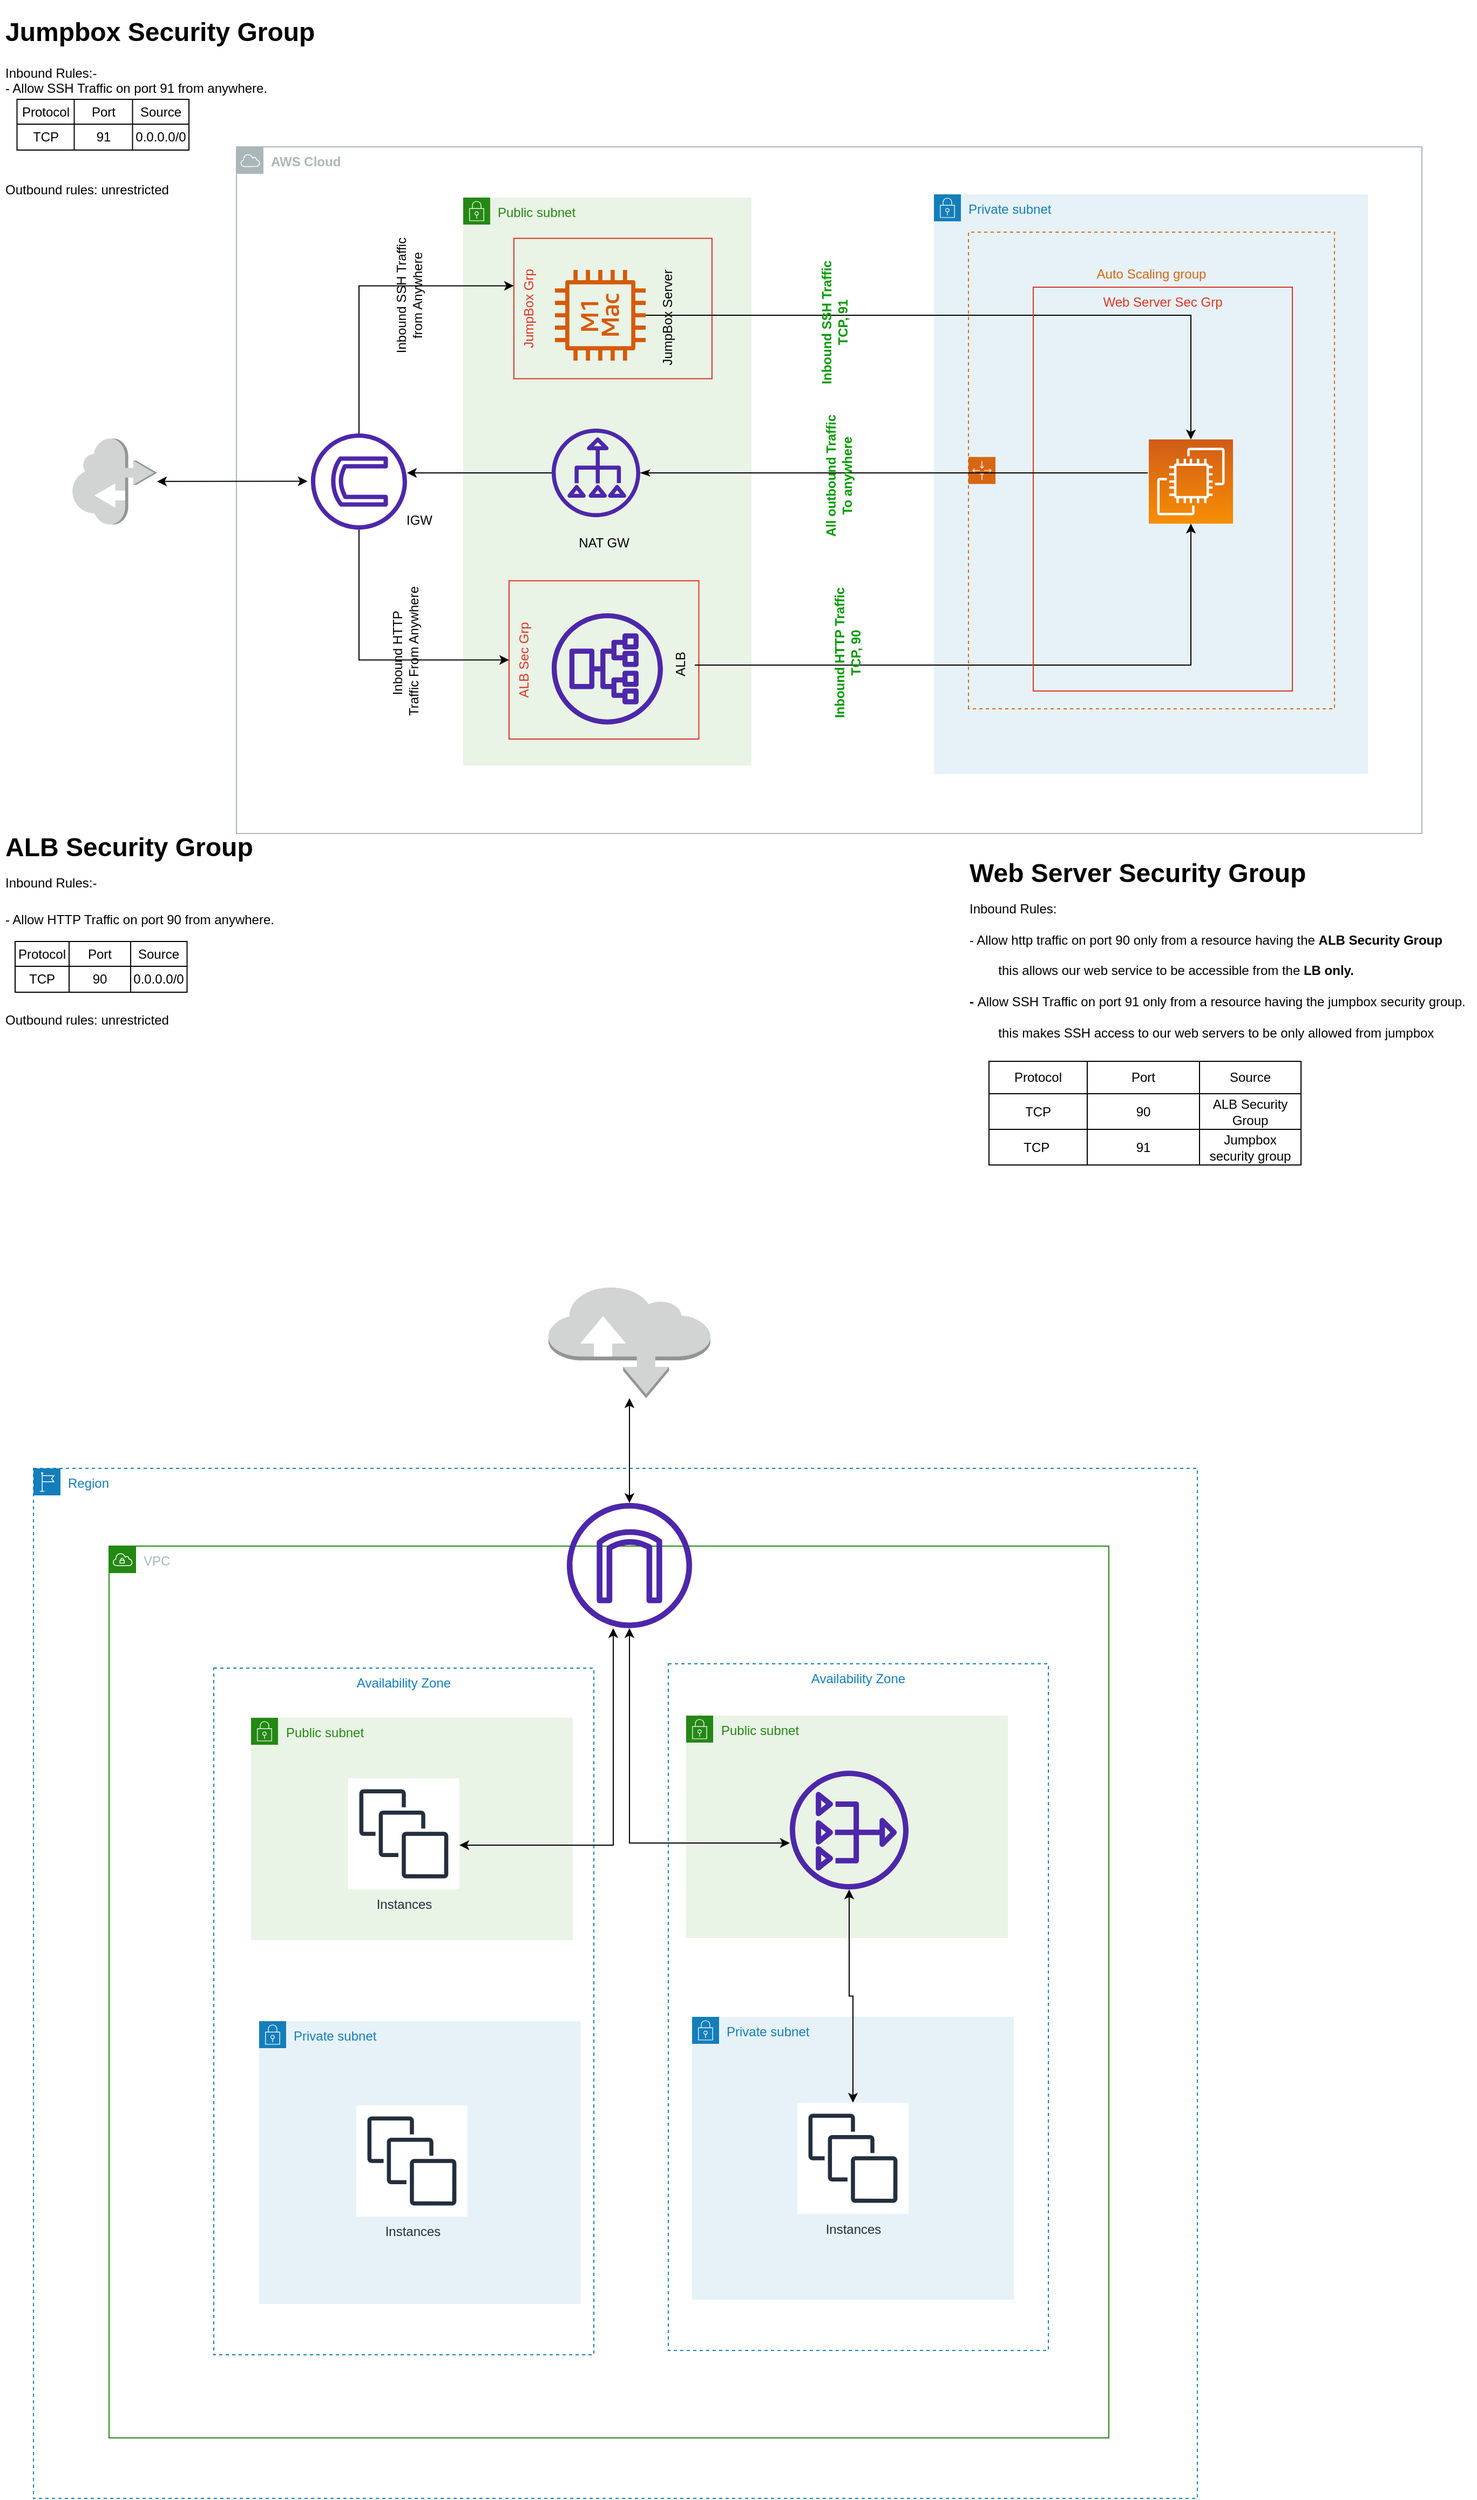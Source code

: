 <mxfile version="20.7.4" type="device"><diagram id="KphU7UM4KGlS4bFok91t" name="Page-1"><mxGraphModel dx="9280" dy="4347" grid="0" gridSize="10" guides="1" tooltips="1" connect="1" arrows="1" fold="1" page="0" pageScale="1" pageWidth="850" pageHeight="1100" math="0" shadow="0"><root><mxCell id="0"/><mxCell id="1" parent="0"/><mxCell id="ww1g93vgV5jI3Ye_eUX2-43" value="AWS Cloud" style="sketch=0;outlineConnect=0;gradientColor=none;html=1;whiteSpace=wrap;fontSize=12;fontStyle=1;shape=mxgraph.aws4.group;grIcon=mxgraph.aws4.group_aws_cloud;strokeColor=#AAB7B8;fillColor=none;verticalAlign=top;align=left;spacingLeft=30;fontColor=#AAB7B8;dashed=0;" parent="1" vertex="1"><mxGeometry x="104" y="106" width="1098" height="636" as="geometry"/></mxCell><mxCell id="ww1g93vgV5jI3Ye_eUX2-11" value="Public subnet" style="points=[[0,0],[0.25,0],[0.5,0],[0.75,0],[1,0],[1,0.25],[1,0.5],[1,0.75],[1,1],[0.75,1],[0.5,1],[0.25,1],[0,1],[0,0.75],[0,0.5],[0,0.25]];outlineConnect=0;gradientColor=none;html=1;whiteSpace=wrap;fontSize=12;fontStyle=0;container=1;pointerEvents=0;collapsible=0;recursiveResize=0;shape=mxgraph.aws4.group;grIcon=mxgraph.aws4.group_security_group;grStroke=0;strokeColor=#248814;fillColor=#E9F3E6;verticalAlign=top;align=left;spacingLeft=30;fontColor=#248814;dashed=0;" parent="1" vertex="1"><mxGeometry x="314" y="153" width="267" height="526" as="geometry"/></mxCell><mxCell id="ww1g93vgV5jI3Ye_eUX2-14" value="" style="sketch=0;outlineConnect=0;fontColor=#232F3E;gradientColor=none;fillColor=#4D27AA;strokeColor=none;dashed=0;verticalLabelPosition=bottom;verticalAlign=top;align=center;html=1;fontSize=12;fontStyle=0;aspect=fixed;pointerEvents=1;shape=mxgraph.aws4.application_load_balancer;rotation=-90;" parent="ww1g93vgV5jI3Ye_eUX2-11" vertex="1"><mxGeometry x="82" y="385" width="103" height="103" as="geometry"/></mxCell><mxCell id="ww1g93vgV5jI3Ye_eUX2-16" value="" style="sketch=0;outlineConnect=0;fontColor=#232F3E;gradientColor=none;fillColor=#4D27AA;strokeColor=none;dashed=0;verticalLabelPosition=bottom;verticalAlign=top;align=center;html=1;fontSize=12;fontStyle=0;aspect=fixed;pointerEvents=1;shape=mxgraph.aws4.nat_gateway;direction=north;" parent="ww1g93vgV5jI3Ye_eUX2-11" vertex="1"><mxGeometry x="82" y="214" width="82" height="82" as="geometry"/></mxCell><mxCell id="ww1g93vgV5jI3Ye_eUX2-17" value="" style="sketch=0;outlineConnect=0;fontColor=#232F3E;gradientColor=none;fillColor=#D45B07;strokeColor=none;dashed=0;verticalLabelPosition=bottom;verticalAlign=top;align=center;html=1;fontSize=12;fontStyle=0;aspect=fixed;pointerEvents=1;shape=mxgraph.aws4.ec2_m1_mac_instance;rotation=-90;" parent="ww1g93vgV5jI3Ye_eUX2-11" vertex="1"><mxGeometry x="85" y="67" width="84" height="84" as="geometry"/></mxCell><mxCell id="ww1g93vgV5jI3Ye_eUX2-19" value="ALB Sec Grp" style="fillColor=none;strokeColor=#DD3522;verticalAlign=top;fontStyle=0;fontColor=#DD3522;rotation=-90;" parent="ww1g93vgV5jI3Ye_eUX2-11" vertex="1"><mxGeometry x="57.07" y="340.32" width="146.62" height="175.75" as="geometry"/></mxCell><mxCell id="ww1g93vgV5jI3Ye_eUX2-27" value="ALB" style="text;html=1;align=center;verticalAlign=middle;resizable=0;points=[];autosize=1;strokeColor=none;fillColor=none;rotation=-90;" parent="ww1g93vgV5jI3Ye_eUX2-11" vertex="1"><mxGeometry x="181" y="420" width="41" height="26" as="geometry"/></mxCell><mxCell id="ww1g93vgV5jI3Ye_eUX2-28" value="NAT GW" style="text;html=1;align=center;verticalAlign=middle;resizable=0;points=[];autosize=1;strokeColor=none;fillColor=none;" parent="ww1g93vgV5jI3Ye_eUX2-11" vertex="1"><mxGeometry x="97.88" y="307" width="65" height="26" as="geometry"/></mxCell><mxCell id="ww1g93vgV5jI3Ye_eUX2-26" value="JumpBox Server" style="text;html=1;align=center;verticalAlign=middle;resizable=0;points=[];autosize=1;strokeColor=none;fillColor=none;rotation=-90;" parent="ww1g93vgV5jI3Ye_eUX2-11" vertex="1"><mxGeometry x="136" y="99" width="107" height="26" as="geometry"/></mxCell><mxCell id="ww1g93vgV5jI3Ye_eUX2-18" value="JumpBox Grp" style="fillColor=none;strokeColor=#DD3522;verticalAlign=top;fontStyle=0;fontColor=#DD3522;direction=east;rotation=-90;" parent="ww1g93vgV5jI3Ye_eUX2-11" vertex="1"><mxGeometry x="73.69" y="11" width="130" height="183.5" as="geometry"/></mxCell><mxCell id="ww1g93vgV5jI3Ye_eUX2-23" style="edgeStyle=orthogonalEdgeStyle;rounded=0;orthogonalLoop=1;jettySize=auto;html=1;entryX=0.5;entryY=0;entryDx=0;entryDy=0;" parent="1" source="ww1g93vgV5jI3Ye_eUX2-20" target="ww1g93vgV5jI3Ye_eUX2-19" edge="1"><mxGeometry relative="1" as="geometry"><Array as="points"><mxPoint x="218" y="581"/></Array></mxGeometry></mxCell><mxCell id="ww1g93vgV5jI3Ye_eUX2-24" style="edgeStyle=orthogonalEdgeStyle;rounded=0;orthogonalLoop=1;jettySize=auto;html=1;entryX=0.662;entryY=0;entryDx=0;entryDy=0;entryPerimeter=0;" parent="1" source="ww1g93vgV5jI3Ye_eUX2-20" target="ww1g93vgV5jI3Ye_eUX2-18" edge="1"><mxGeometry relative="1" as="geometry"><Array as="points"><mxPoint x="218" y="235"/></Array></mxGeometry></mxCell><mxCell id="ww1g93vgV5jI3Ye_eUX2-20" value="" style="sketch=0;outlineConnect=0;fontColor=#232F3E;gradientColor=none;fillColor=#4D27AA;strokeColor=none;dashed=0;verticalLabelPosition=bottom;verticalAlign=top;align=center;html=1;fontSize=12;fontStyle=0;aspect=fixed;pointerEvents=1;shape=mxgraph.aws4.internet_gateway;direction=north;" parent="1" vertex="1"><mxGeometry x="173" y="371.5" width="89" height="89" as="geometry"/></mxCell><mxCell id="ww1g93vgV5jI3Ye_eUX2-21" style="edgeStyle=orthogonalEdgeStyle;rounded=0;orthogonalLoop=1;jettySize=auto;html=1;" parent="1" source="ww1g93vgV5jI3Ye_eUX2-16" target="ww1g93vgV5jI3Ye_eUX2-20" edge="1"><mxGeometry relative="1" as="geometry"><Array as="points"><mxPoint x="288" y="408"/><mxPoint x="288" y="408"/></Array></mxGeometry></mxCell><mxCell id="ww1g93vgV5jI3Ye_eUX2-25" value="Private subnet" style="points=[[0,0],[0.25,0],[0.5,0],[0.75,0],[1,0],[1,0.25],[1,0.5],[1,0.75],[1,1],[0.75,1],[0.5,1],[0.25,1],[0,1],[0,0.75],[0,0.5],[0,0.25]];outlineConnect=0;gradientColor=none;html=1;whiteSpace=wrap;fontSize=12;fontStyle=0;container=1;pointerEvents=0;collapsible=0;recursiveResize=0;shape=mxgraph.aws4.group;grIcon=mxgraph.aws4.group_security_group;grStroke=0;strokeColor=#147EBA;fillColor=#E6F2F8;verticalAlign=top;align=left;spacingLeft=30;fontColor=#147EBA;dashed=0;" parent="1" vertex="1"><mxGeometry x="750" y="150" width="402" height="537" as="geometry"/></mxCell><mxCell id="ww1g93vgV5jI3Ye_eUX2-32" value="" style="sketch=0;points=[[0,0,0],[0.25,0,0],[0.5,0,0],[0.75,0,0],[1,0,0],[0,1,0],[0.25,1,0],[0.5,1,0],[0.75,1,0],[1,1,0],[0,0.25,0],[0,0.5,0],[0,0.75,0],[1,0.25,0],[1,0.5,0],[1,0.75,0]];outlineConnect=0;fontColor=#232F3E;gradientColor=#F78E04;gradientDirection=north;fillColor=#D05C17;strokeColor=#ffffff;dashed=0;verticalLabelPosition=bottom;verticalAlign=top;align=center;html=1;fontSize=12;fontStyle=0;aspect=fixed;shape=mxgraph.aws4.resourceIcon;resIcon=mxgraph.aws4.ec2;direction=north;rotation=-90;" parent="ww1g93vgV5jI3Ye_eUX2-25" vertex="1"><mxGeometry x="199" y="227" width="78" height="78" as="geometry"/></mxCell><mxCell id="ww1g93vgV5jI3Ye_eUX2-40" value="Auto Scaling group" style="points=[[0,0],[0.25,0],[0.5,0],[0.75,0],[1,0],[1,0.25],[1,0.5],[1,0.75],[1,1],[0.75,1],[0.5,1],[0.25,1],[0,1],[0,0.75],[0,0.5],[0,0.25]];outlineConnect=0;gradientColor=none;html=1;whiteSpace=wrap;fontSize=12;fontStyle=0;container=1;pointerEvents=0;collapsible=0;recursiveResize=0;shape=mxgraph.aws4.groupCenter;grIcon=mxgraph.aws4.group_auto_scaling_group;grStroke=1;strokeColor=#D86613;fillColor=none;verticalAlign=top;align=center;fontColor=#D86613;dashed=1;spacingTop=25;direction=north;" parent="ww1g93vgV5jI3Ye_eUX2-25" vertex="1"><mxGeometry x="32" y="35" width="339" height="441.5" as="geometry"/></mxCell><mxCell id="ww1g93vgV5jI3Ye_eUX2-29" value="IGW" style="text;html=1;align=center;verticalAlign=middle;resizable=0;points=[];autosize=1;strokeColor=none;fillColor=none;" parent="1" vertex="1"><mxGeometry x="252" y="439" width="42" height="26" as="geometry"/></mxCell><mxCell id="ww1g93vgV5jI3Ye_eUX2-33" style="edgeStyle=orthogonalEdgeStyle;rounded=0;orthogonalLoop=1;jettySize=auto;html=1;" parent="1" source="ww1g93vgV5jI3Ye_eUX2-27" target="ww1g93vgV5jI3Ye_eUX2-32" edge="1"><mxGeometry relative="1" as="geometry"/></mxCell><mxCell id="ww1g93vgV5jI3Ye_eUX2-36" style="edgeStyle=orthogonalEdgeStyle;rounded=0;orthogonalLoop=1;jettySize=auto;html=1;entryX=0.5;entryY=1;entryDx=0;entryDy=0;entryPerimeter=0;" parent="1" source="ww1g93vgV5jI3Ye_eUX2-17" target="ww1g93vgV5jI3Ye_eUX2-32" edge="1"><mxGeometry relative="1" as="geometry"/></mxCell><mxCell id="ww1g93vgV5jI3Ye_eUX2-45" style="rounded=0;orthogonalLoop=1;jettySize=auto;html=1;entryX=0.06;entryY=0.487;entryDx=0;entryDy=0;entryPerimeter=0;startArrow=classic;startFill=1;" parent="1" source="ww1g93vgV5jI3Ye_eUX2-44" target="ww1g93vgV5jI3Ye_eUX2-43" edge="1"><mxGeometry relative="1" as="geometry"/></mxCell><mxCell id="ww1g93vgV5jI3Ye_eUX2-44" value="" style="outlineConnect=0;dashed=0;verticalLabelPosition=bottom;verticalAlign=top;align=center;html=1;shape=mxgraph.aws3.internet;fillColor=#D2D3D3;gradientColor=none;direction=north;" parent="1" vertex="1"><mxGeometry x="-49" y="376.25" width="79.5" height="79.5" as="geometry"/></mxCell><mxCell id="ww1g93vgV5jI3Ye_eUX2-46" value="Web Server Sec Grp" style="fillColor=none;strokeColor=#DD3522;verticalAlign=top;fontStyle=0;fontColor=#DD3522;" parent="1" vertex="1"><mxGeometry x="842" y="236" width="240" height="374" as="geometry"/></mxCell><mxCell id="ww1g93vgV5jI3Ye_eUX2-48" style="edgeStyle=none;rounded=0;orthogonalLoop=1;jettySize=auto;html=1;entryX=0.442;entryY=0.46;entryDx=0;entryDy=0;entryPerimeter=0;startArrow=classicThin;startFill=1;endArrow=none;endFill=0;" parent="1" source="ww1g93vgV5jI3Ye_eUX2-16" target="ww1g93vgV5jI3Ye_eUX2-46" edge="1"><mxGeometry relative="1" as="geometry"/></mxCell><mxCell id="ww1g93vgV5jI3Ye_eUX2-49" value="Inbound HTTP&amp;nbsp;&lt;br&gt;Traffic From Anywhere" style="text;html=1;align=center;verticalAlign=middle;resizable=0;points=[];autosize=1;strokeColor=none;fillColor=none;rotation=-90;" parent="1" vertex="1"><mxGeometry x="191" y="553" width="138" height="41" as="geometry"/></mxCell><mxCell id="ww1g93vgV5jI3Ye_eUX2-50" value="Inbound SSH Traffic&lt;br&gt;from Anywhere" style="text;html=1;align=center;verticalAlign=middle;resizable=0;points=[];autosize=1;strokeColor=none;fillColor=none;rotation=-90;" parent="1" vertex="1"><mxGeometry x="201" y="224" width="125" height="41" as="geometry"/></mxCell><mxCell id="ww1g93vgV5jI3Ye_eUX2-51" value="Inbound HTTP Traffic&lt;br&gt;TCP, 90" style="text;html=1;align=center;verticalAlign=middle;resizable=0;points=[];autosize=1;strokeColor=none;fillColor=none;rotation=-90;fontColor=#009900;fontStyle=1" parent="1" vertex="1"><mxGeometry x="600" y="555" width="139" height="41" as="geometry"/></mxCell><mxCell id="ww1g93vgV5jI3Ye_eUX2-52" value="Inbound SSH Traffic&lt;br&gt;TCP, 91" style="text;html=1;align=center;verticalAlign=middle;resizable=0;points=[];autosize=1;strokeColor=none;fillColor=none;rotation=-90;fontColor=#009900;fontStyle=1" parent="1" vertex="1"><mxGeometry x="591" y="249" width="133" height="41" as="geometry"/></mxCell><mxCell id="ww1g93vgV5jI3Ye_eUX2-53" value="All outbound Traffic&lt;br&gt;To anywhere" style="text;html=1;align=center;verticalAlign=middle;resizable=0;points=[];autosize=1;strokeColor=none;fillColor=none;rotation=-90;fontColor=#009900;fontStyle=1" parent="1" vertex="1"><mxGeometry x="596" y="391" width="131" height="41" as="geometry"/></mxCell><mxCell id="ww1g93vgV5jI3Ye_eUX2-55" value="&lt;h1&gt;Jumpbox Security Group&lt;/h1&gt;&lt;p&gt;Inbound Rules:-&lt;br&gt;- Allow SSH Traffic on port 91 from anywhere.&lt;br&gt;&lt;br&gt;&lt;/p&gt;&lt;p&gt;&lt;br&gt;&lt;/p&gt;&lt;p&gt;&lt;br&gt;&lt;/p&gt;&lt;p&gt;Outbound rules: unrestricted&lt;/p&gt;" style="text;html=1;strokeColor=none;fillColor=none;spacing=5;spacingTop=-20;whiteSpace=wrap;overflow=hidden;rounded=0;fontColor=#000000;" parent="1" vertex="1"><mxGeometry x="-115" y="-20" width="311" height="180" as="geometry"/></mxCell><mxCell id="ww1g93vgV5jI3Ye_eUX2-56" value="" style="shape=table;html=1;whiteSpace=wrap;startSize=0;container=1;collapsible=0;childLayout=tableLayout;fontColor=#000000;" parent="1" vertex="1"><mxGeometry x="-99.25" y="62" width="159.25" height="47" as="geometry"/></mxCell><mxCell id="ww1g93vgV5jI3Ye_eUX2-57" value="" style="shape=tableRow;horizontal=0;startSize=0;swimlaneHead=0;swimlaneBody=0;top=0;left=0;bottom=0;right=0;collapsible=0;dropTarget=0;fillColor=none;points=[[0,0.5],[1,0.5]];portConstraint=eastwest;fontColor=#000000;" parent="ww1g93vgV5jI3Ye_eUX2-56" vertex="1"><mxGeometry width="159.25" height="23" as="geometry"/></mxCell><mxCell id="ww1g93vgV5jI3Ye_eUX2-58" value="Protocol" style="shape=partialRectangle;html=1;whiteSpace=wrap;connectable=0;fillColor=none;top=0;left=0;bottom=0;right=0;overflow=hidden;fontColor=#000000;" parent="ww1g93vgV5jI3Ye_eUX2-57" vertex="1"><mxGeometry width="53" height="23" as="geometry"><mxRectangle width="53" height="23" as="alternateBounds"/></mxGeometry></mxCell><mxCell id="ww1g93vgV5jI3Ye_eUX2-59" value="Port" style="shape=partialRectangle;html=1;whiteSpace=wrap;connectable=0;fillColor=none;top=0;left=0;bottom=0;right=0;overflow=hidden;fontColor=#000000;" parent="ww1g93vgV5jI3Ye_eUX2-57" vertex="1"><mxGeometry x="53" width="54" height="23" as="geometry"><mxRectangle width="54" height="23" as="alternateBounds"/></mxGeometry></mxCell><mxCell id="ww1g93vgV5jI3Ye_eUX2-60" value="Source" style="shape=partialRectangle;html=1;whiteSpace=wrap;connectable=0;fillColor=none;top=0;left=0;bottom=0;right=0;overflow=hidden;fontColor=#000000;" parent="ww1g93vgV5jI3Ye_eUX2-57" vertex="1"><mxGeometry x="107" width="52" height="23" as="geometry"><mxRectangle width="52" height="23" as="alternateBounds"/></mxGeometry></mxCell><mxCell id="ww1g93vgV5jI3Ye_eUX2-61" value="" style="shape=tableRow;horizontal=0;startSize=0;swimlaneHead=0;swimlaneBody=0;top=0;left=0;bottom=0;right=0;collapsible=0;dropTarget=0;fillColor=none;points=[[0,0.5],[1,0.5]];portConstraint=eastwest;fontColor=#000000;" parent="ww1g93vgV5jI3Ye_eUX2-56" vertex="1"><mxGeometry y="23" width="159.25" height="24" as="geometry"/></mxCell><mxCell id="ww1g93vgV5jI3Ye_eUX2-62" value="TCP" style="shape=partialRectangle;html=1;whiteSpace=wrap;connectable=0;fillColor=none;top=0;left=0;bottom=0;right=0;overflow=hidden;fontColor=#000000;" parent="ww1g93vgV5jI3Ye_eUX2-61" vertex="1"><mxGeometry width="53" height="24" as="geometry"><mxRectangle width="53" height="24" as="alternateBounds"/></mxGeometry></mxCell><mxCell id="ww1g93vgV5jI3Ye_eUX2-63" value="91" style="shape=partialRectangle;html=1;whiteSpace=wrap;connectable=0;fillColor=none;top=0;left=0;bottom=0;right=0;overflow=hidden;fontColor=#000000;" parent="ww1g93vgV5jI3Ye_eUX2-61" vertex="1"><mxGeometry x="53" width="54" height="24" as="geometry"><mxRectangle width="54" height="24" as="alternateBounds"/></mxGeometry></mxCell><mxCell id="ww1g93vgV5jI3Ye_eUX2-64" value="0.0.0.0/0" style="shape=partialRectangle;html=1;whiteSpace=wrap;connectable=0;fillColor=none;top=0;left=0;bottom=0;right=0;overflow=hidden;fontColor=#000000;" parent="ww1g93vgV5jI3Ye_eUX2-61" vertex="1"><mxGeometry x="107" width="52" height="24" as="geometry"><mxRectangle width="52" height="24" as="alternateBounds"/></mxGeometry></mxCell><mxCell id="ww1g93vgV5jI3Ye_eUX2-74" value="&lt;h1&gt;&lt;span style=&quot;background-color: initial;&quot;&gt;ALB Security Group&lt;br&gt;&lt;/span&gt;&lt;span style=&quot;background-color: initial; font-size: 12px; font-weight: normal;&quot;&gt;Inbound Rules:-&lt;/span&gt;&lt;br&gt;&lt;/h1&gt;&lt;p&gt;- Allow HTTP Traffic on port 90 from anywhere.&lt;br&gt;&lt;br&gt;&lt;/p&gt;&lt;p&gt;&lt;br&gt;&lt;/p&gt;&lt;p&gt;&lt;br&gt;&lt;/p&gt;&lt;p&gt;Outbound rules: unrestricted&lt;/p&gt;" style="text;html=1;strokeColor=none;fillColor=none;spacing=5;spacingTop=-20;whiteSpace=wrap;overflow=hidden;rounded=0;fontColor=#000000;" parent="1" vertex="1"><mxGeometry x="-115" y="735" width="311" height="201" as="geometry"/></mxCell><mxCell id="ww1g93vgV5jI3Ye_eUX2-75" value="" style="shape=table;html=1;whiteSpace=wrap;startSize=0;container=1;collapsible=0;childLayout=tableLayout;fontColor=#000000;" parent="1" vertex="1"><mxGeometry x="-101" y="842" width="159.25" height="47" as="geometry"/></mxCell><mxCell id="ww1g93vgV5jI3Ye_eUX2-76" value="" style="shape=tableRow;horizontal=0;startSize=0;swimlaneHead=0;swimlaneBody=0;top=0;left=0;bottom=0;right=0;collapsible=0;dropTarget=0;fillColor=none;points=[[0,0.5],[1,0.5]];portConstraint=eastwest;fontColor=#000000;" parent="ww1g93vgV5jI3Ye_eUX2-75" vertex="1"><mxGeometry width="159.25" height="23" as="geometry"/></mxCell><mxCell id="ww1g93vgV5jI3Ye_eUX2-77" value="Protocol" style="shape=partialRectangle;html=1;whiteSpace=wrap;connectable=0;fillColor=none;top=0;left=0;bottom=0;right=0;overflow=hidden;fontColor=#000000;" parent="ww1g93vgV5jI3Ye_eUX2-76" vertex="1"><mxGeometry width="50" height="23" as="geometry"><mxRectangle width="50" height="23" as="alternateBounds"/></mxGeometry></mxCell><mxCell id="ww1g93vgV5jI3Ye_eUX2-78" value="Port" style="shape=partialRectangle;html=1;whiteSpace=wrap;connectable=0;fillColor=none;top=0;left=0;bottom=0;right=0;overflow=hidden;fontColor=#000000;" parent="ww1g93vgV5jI3Ye_eUX2-76" vertex="1"><mxGeometry x="50" width="57" height="23" as="geometry"><mxRectangle width="57" height="23" as="alternateBounds"/></mxGeometry></mxCell><mxCell id="ww1g93vgV5jI3Ye_eUX2-79" value="Source" style="shape=partialRectangle;html=1;whiteSpace=wrap;connectable=0;fillColor=none;top=0;left=0;bottom=0;right=0;overflow=hidden;fontColor=#000000;" parent="ww1g93vgV5jI3Ye_eUX2-76" vertex="1"><mxGeometry x="107" width="52" height="23" as="geometry"><mxRectangle width="52" height="23" as="alternateBounds"/></mxGeometry></mxCell><mxCell id="ww1g93vgV5jI3Ye_eUX2-80" value="" style="shape=tableRow;horizontal=0;startSize=0;swimlaneHead=0;swimlaneBody=0;top=0;left=0;bottom=0;right=0;collapsible=0;dropTarget=0;fillColor=none;points=[[0,0.5],[1,0.5]];portConstraint=eastwest;fontColor=#000000;" parent="ww1g93vgV5jI3Ye_eUX2-75" vertex="1"><mxGeometry y="23" width="159.25" height="24" as="geometry"/></mxCell><mxCell id="ww1g93vgV5jI3Ye_eUX2-81" value="TCP" style="shape=partialRectangle;html=1;whiteSpace=wrap;connectable=0;fillColor=none;top=0;left=0;bottom=0;right=0;overflow=hidden;fontColor=#000000;" parent="ww1g93vgV5jI3Ye_eUX2-80" vertex="1"><mxGeometry width="50" height="24" as="geometry"><mxRectangle width="50" height="24" as="alternateBounds"/></mxGeometry></mxCell><mxCell id="ww1g93vgV5jI3Ye_eUX2-82" value="90" style="shape=partialRectangle;html=1;whiteSpace=wrap;connectable=0;fillColor=none;top=0;left=0;bottom=0;right=0;overflow=hidden;fontColor=#000000;" parent="ww1g93vgV5jI3Ye_eUX2-80" vertex="1"><mxGeometry x="50" width="57" height="24" as="geometry"><mxRectangle width="57" height="24" as="alternateBounds"/></mxGeometry></mxCell><mxCell id="ww1g93vgV5jI3Ye_eUX2-83" value="0.0.0.0/0" style="shape=partialRectangle;html=1;whiteSpace=wrap;connectable=0;fillColor=none;top=0;left=0;bottom=0;right=0;overflow=hidden;fontColor=#000000;" parent="ww1g93vgV5jI3Ye_eUX2-80" vertex="1"><mxGeometry x="107" width="52" height="24" as="geometry"><mxRectangle width="52" height="24" as="alternateBounds"/></mxGeometry></mxCell><mxCell id="ww1g93vgV5jI3Ye_eUX2-84" value="&lt;h1&gt;&lt;span style=&quot;background-color: initial;&quot;&gt;Web Server Security Group&lt;br&gt;&lt;/span&gt;&lt;span style=&quot;font-size: 12px; font-weight: 400;&quot;&gt;Inbound Rules:&lt;br&gt;- Allow http traffic on port 90 only from a resource having the &lt;/span&gt;&lt;span style=&quot;font-size: 12px;&quot;&gt;ALB Security Group&lt;br&gt;&lt;span style=&quot;white-space: pre;&quot;&gt;&#9;&lt;/span&gt;&lt;span style=&quot;font-weight: normal;&quot;&gt;this allows our web service to be accessible from the &lt;/span&gt;LB only.&lt;br&gt;- &lt;span style=&quot;font-weight: 400;&quot;&gt;Allow SSH Traffic on port 91 only from a resource having the jumpbox security group.&lt;br&gt;&lt;span style=&quot;white-space: pre;&quot;&gt;&#9;&lt;/span&gt;this makes SSH access to our web servers to be only allowed from jumpbox&lt;br&gt;&lt;/span&gt;&lt;/span&gt;&lt;/h1&gt;" style="text;html=1;strokeColor=none;fillColor=none;spacing=5;spacingTop=-20;whiteSpace=wrap;overflow=hidden;rounded=0;fontColor=#000000;" parent="1" vertex="1"><mxGeometry x="778" y="759" width="474" height="180" as="geometry"/></mxCell><mxCell id="ww1g93vgV5jI3Ye_eUX2-85" value="" style="shape=table;html=1;whiteSpace=wrap;startSize=0;container=1;collapsible=0;childLayout=tableLayout;fontColor=#000000;" parent="1" vertex="1"><mxGeometry x="801" y="953" width="289" height="96" as="geometry"/></mxCell><mxCell id="ww1g93vgV5jI3Ye_eUX2-86" value="" style="shape=tableRow;horizontal=0;startSize=0;swimlaneHead=0;swimlaneBody=0;top=0;left=0;bottom=0;right=0;collapsible=0;dropTarget=0;fillColor=none;points=[[0,0.5],[1,0.5]];portConstraint=eastwest;fontColor=#000000;" parent="ww1g93vgV5jI3Ye_eUX2-85" vertex="1"><mxGeometry width="289" height="30" as="geometry"/></mxCell><mxCell id="ww1g93vgV5jI3Ye_eUX2-87" value="Protocol" style="shape=partialRectangle;html=1;whiteSpace=wrap;connectable=0;fillColor=none;top=0;left=0;bottom=0;right=0;overflow=hidden;fontColor=#000000;" parent="ww1g93vgV5jI3Ye_eUX2-86" vertex="1"><mxGeometry width="91" height="30" as="geometry"><mxRectangle width="91" height="30" as="alternateBounds"/></mxGeometry></mxCell><mxCell id="ww1g93vgV5jI3Ye_eUX2-88" value="Port" style="shape=partialRectangle;html=1;whiteSpace=wrap;connectable=0;fillColor=none;top=0;left=0;bottom=0;right=0;overflow=hidden;fontColor=#000000;" parent="ww1g93vgV5jI3Ye_eUX2-86" vertex="1"><mxGeometry x="91" width="104" height="30" as="geometry"><mxRectangle width="104" height="30" as="alternateBounds"/></mxGeometry></mxCell><mxCell id="ww1g93vgV5jI3Ye_eUX2-89" value="Source" style="shape=partialRectangle;html=1;whiteSpace=wrap;connectable=0;fillColor=none;top=0;left=0;bottom=0;right=0;overflow=hidden;fontColor=#000000;" parent="ww1g93vgV5jI3Ye_eUX2-86" vertex="1"><mxGeometry x="195" width="94" height="30" as="geometry"><mxRectangle width="94" height="30" as="alternateBounds"/></mxGeometry></mxCell><mxCell id="ww1g93vgV5jI3Ye_eUX2-90" value="" style="shape=tableRow;horizontal=0;startSize=0;swimlaneHead=0;swimlaneBody=0;top=0;left=0;bottom=0;right=0;collapsible=0;dropTarget=0;fillColor=none;points=[[0,0.5],[1,0.5]];portConstraint=eastwest;fontColor=#000000;" parent="ww1g93vgV5jI3Ye_eUX2-85" vertex="1"><mxGeometry y="30" width="289" height="33" as="geometry"/></mxCell><mxCell id="ww1g93vgV5jI3Ye_eUX2-91" value="TCP" style="shape=partialRectangle;html=1;whiteSpace=wrap;connectable=0;fillColor=none;top=0;left=0;bottom=0;right=0;overflow=hidden;fontColor=#000000;" parent="ww1g93vgV5jI3Ye_eUX2-90" vertex="1"><mxGeometry width="91" height="33" as="geometry"><mxRectangle width="91" height="33" as="alternateBounds"/></mxGeometry></mxCell><mxCell id="ww1g93vgV5jI3Ye_eUX2-92" value="90" style="shape=partialRectangle;html=1;whiteSpace=wrap;connectable=0;fillColor=none;top=0;left=0;bottom=0;right=0;overflow=hidden;fontColor=#000000;" parent="ww1g93vgV5jI3Ye_eUX2-90" vertex="1"><mxGeometry x="91" width="104" height="33" as="geometry"><mxRectangle width="104" height="33" as="alternateBounds"/></mxGeometry></mxCell><mxCell id="ww1g93vgV5jI3Ye_eUX2-93" value="ALB Security Group" style="shape=partialRectangle;html=1;whiteSpace=wrap;connectable=0;fillColor=none;top=0;left=0;bottom=0;right=0;overflow=hidden;fontColor=#000000;" parent="ww1g93vgV5jI3Ye_eUX2-90" vertex="1"><mxGeometry x="195" width="94" height="33" as="geometry"><mxRectangle width="94" height="33" as="alternateBounds"/></mxGeometry></mxCell><mxCell id="ww1g93vgV5jI3Ye_eUX2-98" style="shape=tableRow;horizontal=0;startSize=0;swimlaneHead=0;swimlaneBody=0;top=0;left=0;bottom=0;right=0;collapsible=0;dropTarget=0;fillColor=none;points=[[0,0.5],[1,0.5]];portConstraint=eastwest;fontColor=#000000;" parent="ww1g93vgV5jI3Ye_eUX2-85" vertex="1"><mxGeometry y="63" width="289" height="33" as="geometry"/></mxCell><mxCell id="ww1g93vgV5jI3Ye_eUX2-99" value="TCP&lt;span style=&quot;white-space: pre;&quot;&gt;&#9;&lt;/span&gt;" style="shape=partialRectangle;html=1;whiteSpace=wrap;connectable=0;fillColor=none;top=0;left=0;bottom=0;right=0;overflow=hidden;fontColor=#000000;" parent="ww1g93vgV5jI3Ye_eUX2-98" vertex="1"><mxGeometry width="91" height="33" as="geometry"><mxRectangle width="91" height="33" as="alternateBounds"/></mxGeometry></mxCell><mxCell id="ww1g93vgV5jI3Ye_eUX2-100" value="91" style="shape=partialRectangle;html=1;whiteSpace=wrap;connectable=0;fillColor=none;top=0;left=0;bottom=0;right=0;overflow=hidden;fontColor=#000000;" parent="ww1g93vgV5jI3Ye_eUX2-98" vertex="1"><mxGeometry x="91" width="104" height="33" as="geometry"><mxRectangle width="104" height="33" as="alternateBounds"/></mxGeometry></mxCell><mxCell id="ww1g93vgV5jI3Ye_eUX2-101" value="Jumpbox security group" style="shape=partialRectangle;html=1;whiteSpace=wrap;connectable=0;fillColor=none;top=0;left=0;bottom=0;right=0;overflow=hidden;fontColor=#000000;" parent="ww1g93vgV5jI3Ye_eUX2-98" vertex="1"><mxGeometry x="195" width="94" height="33" as="geometry"><mxRectangle width="94" height="33" as="alternateBounds"/></mxGeometry></mxCell><mxCell id="KWZziLdgBB1ALra3IzLS-1" value="Region" style="points=[[0,0],[0.25,0],[0.5,0],[0.75,0],[1,0],[1,0.25],[1,0.5],[1,0.75],[1,1],[0.75,1],[0.5,1],[0.25,1],[0,1],[0,0.75],[0,0.5],[0,0.25]];outlineConnect=0;gradientColor=none;html=1;whiteSpace=wrap;fontSize=12;fontStyle=0;container=1;pointerEvents=0;collapsible=0;recursiveResize=0;shape=mxgraph.aws4.group;grIcon=mxgraph.aws4.group_region;strokeColor=#147EBA;fillColor=none;verticalAlign=top;align=left;spacingLeft=30;fontColor=#147EBA;dashed=1;" vertex="1" parent="1"><mxGeometry x="-84" y="1330" width="1078" height="954" as="geometry"/></mxCell><mxCell id="KWZziLdgBB1ALra3IzLS-2" value="VPC" style="points=[[0,0],[0.25,0],[0.5,0],[0.75,0],[1,0],[1,0.25],[1,0.5],[1,0.75],[1,1],[0.75,1],[0.5,1],[0.25,1],[0,1],[0,0.75],[0,0.5],[0,0.25]];outlineConnect=0;gradientColor=none;html=1;whiteSpace=wrap;fontSize=12;fontStyle=0;container=1;pointerEvents=0;collapsible=0;recursiveResize=0;shape=mxgraph.aws4.group;grIcon=mxgraph.aws4.group_vpc;strokeColor=#248814;fillColor=none;verticalAlign=top;align=left;spacingLeft=30;fontColor=#AAB7B8;dashed=0;" vertex="1" parent="1"><mxGeometry x="-14" y="1402" width="926" height="826" as="geometry"/></mxCell><mxCell id="KWZziLdgBB1ALra3IzLS-3" value="Public subnet" style="points=[[0,0],[0.25,0],[0.5,0],[0.75,0],[1,0],[1,0.25],[1,0.5],[1,0.75],[1,1],[0.75,1],[0.5,1],[0.25,1],[0,1],[0,0.75],[0,0.5],[0,0.25]];outlineConnect=0;gradientColor=none;html=1;whiteSpace=wrap;fontSize=12;fontStyle=0;container=1;pointerEvents=0;collapsible=0;recursiveResize=0;shape=mxgraph.aws4.group;grIcon=mxgraph.aws4.group_security_group;grStroke=0;strokeColor=#248814;fillColor=#E9F3E6;verticalAlign=top;align=left;spacingLeft=30;fontColor=#248814;dashed=0;" vertex="1" parent="KWZziLdgBB1ALra3IzLS-2"><mxGeometry x="534.5" y="157" width="298" height="206" as="geometry"/></mxCell><mxCell id="KWZziLdgBB1ALra3IzLS-14" value="" style="sketch=0;outlineConnect=0;fontColor=#232F3E;gradientColor=none;fillColor=#4D27AA;strokeColor=none;dashed=0;verticalLabelPosition=bottom;verticalAlign=top;align=center;html=1;fontSize=12;fontStyle=0;aspect=fixed;pointerEvents=1;shape=mxgraph.aws4.nat_gateway;" vertex="1" parent="KWZziLdgBB1ALra3IzLS-3"><mxGeometry x="96" y="51" width="110" height="110" as="geometry"/></mxCell><mxCell id="KWZziLdgBB1ALra3IzLS-7" value="Private subnet" style="points=[[0,0],[0.25,0],[0.5,0],[0.75,0],[1,0],[1,0.25],[1,0.5],[1,0.75],[1,1],[0.75,1],[0.5,1],[0.25,1],[0,1],[0,0.75],[0,0.5],[0,0.25]];outlineConnect=0;gradientColor=none;html=1;whiteSpace=wrap;fontSize=12;fontStyle=0;container=1;pointerEvents=0;collapsible=0;recursiveResize=0;shape=mxgraph.aws4.group;grIcon=mxgraph.aws4.group_security_group;grStroke=0;strokeColor=#147EBA;fillColor=#E6F2F8;verticalAlign=top;align=left;spacingLeft=30;fontColor=#147EBA;dashed=0;" vertex="1" parent="KWZziLdgBB1ALra3IzLS-2"><mxGeometry x="139" y="440" width="298" height="262" as="geometry"/></mxCell><mxCell id="KWZziLdgBB1ALra3IzLS-9" value="Private subnet" style="points=[[0,0],[0.25,0],[0.5,0],[0.75,0],[1,0],[1,0.25],[1,0.5],[1,0.75],[1,1],[0.75,1],[0.5,1],[0.25,1],[0,1],[0,0.75],[0,0.5],[0,0.25]];outlineConnect=0;gradientColor=none;html=1;whiteSpace=wrap;fontSize=12;fontStyle=0;container=1;pointerEvents=0;collapsible=0;recursiveResize=0;shape=mxgraph.aws4.group;grIcon=mxgraph.aws4.group_security_group;grStroke=0;strokeColor=#147EBA;fillColor=#E6F2F8;verticalAlign=top;align=left;spacingLeft=30;fontColor=#147EBA;dashed=0;" vertex="1" parent="KWZziLdgBB1ALra3IzLS-2"><mxGeometry x="540" y="436" width="298" height="262" as="geometry"/></mxCell><mxCell id="KWZziLdgBB1ALra3IzLS-10" value="" style="sketch=0;outlineConnect=0;fontColor=#232F3E;gradientColor=none;fillColor=#4D27AA;strokeColor=none;dashed=0;verticalLabelPosition=bottom;verticalAlign=top;align=center;html=1;fontSize=12;fontStyle=0;aspect=fixed;pointerEvents=1;shape=mxgraph.aws4.internet_gateway;" vertex="1" parent="KWZziLdgBB1ALra3IzLS-2"><mxGeometry x="424" y="-40" width="116" height="116" as="geometry"/></mxCell><mxCell id="KWZziLdgBB1ALra3IzLS-26" style="edgeStyle=orthogonalEdgeStyle;rounded=0;orthogonalLoop=1;jettySize=auto;html=1;strokeWidth=1;startArrow=classic;startFill=1;endArrow=classic;endFill=1;" edge="1" parent="KWZziLdgBB1ALra3IzLS-2" source="KWZziLdgBB1ALra3IzLS-20" target="KWZziLdgBB1ALra3IzLS-14"><mxGeometry relative="1" as="geometry"/></mxCell><mxCell id="KWZziLdgBB1ALra3IzLS-20" value="Instances" style="sketch=0;outlineConnect=0;fontColor=#232F3E;gradientColor=none;strokeColor=#232F3E;fillColor=#ffffff;dashed=0;verticalLabelPosition=bottom;verticalAlign=top;align=center;html=1;fontSize=12;fontStyle=0;aspect=fixed;shape=mxgraph.aws4.resourceIcon;resIcon=mxgraph.aws4.instances;" vertex="1" parent="KWZziLdgBB1ALra3IzLS-2"><mxGeometry x="637.5" y="515.5" width="103" height="103" as="geometry"/></mxCell><mxCell id="KWZziLdgBB1ALra3IzLS-23" style="edgeStyle=orthogonalEdgeStyle;rounded=0;orthogonalLoop=1;jettySize=auto;html=1;strokeWidth=1;startArrow=classic;startFill=1;endArrow=classic;endFill=1;" edge="1" parent="KWZziLdgBB1ALra3IzLS-2" source="KWZziLdgBB1ALra3IzLS-14" target="KWZziLdgBB1ALra3IzLS-10"><mxGeometry relative="1" as="geometry"><Array as="points"><mxPoint x="482" y="275"/></Array></mxGeometry></mxCell><mxCell id="KWZziLdgBB1ALra3IzLS-17" value="Availability Zone" style="fillColor=none;strokeColor=#147EBA;dashed=1;verticalAlign=top;fontStyle=0;fontColor=#147EBA;" vertex="1" parent="KWZziLdgBB1ALra3IzLS-2"><mxGeometry x="518" y="109" width="352" height="636" as="geometry"/></mxCell><mxCell id="KWZziLdgBB1ALra3IzLS-6" value="Public subnet" style="points=[[0,0],[0.25,0],[0.5,0],[0.75,0],[1,0],[1,0.25],[1,0.5],[1,0.75],[1,1],[0.75,1],[0.5,1],[0.25,1],[0,1],[0,0.75],[0,0.5],[0,0.25]];outlineConnect=0;gradientColor=none;html=1;whiteSpace=wrap;fontSize=12;fontStyle=0;container=1;pointerEvents=0;collapsible=0;recursiveResize=0;shape=mxgraph.aws4.group;grIcon=mxgraph.aws4.group_security_group;grStroke=0;strokeColor=#248814;fillColor=#E9F3E6;verticalAlign=top;align=left;spacingLeft=30;fontColor=#248814;dashed=0;" vertex="1" parent="1"><mxGeometry x="117.5" y="1561" width="298" height="206" as="geometry"/></mxCell><mxCell id="KWZziLdgBB1ALra3IzLS-13" style="edgeStyle=orthogonalEdgeStyle;rounded=0;orthogonalLoop=1;jettySize=auto;html=1;endArrow=classic;endFill=1;startArrow=classic;startFill=1;strokeWidth=1;" edge="1" parent="1" source="KWZziLdgBB1ALra3IzLS-11" target="KWZziLdgBB1ALra3IzLS-10"><mxGeometry relative="1" as="geometry"/></mxCell><mxCell id="KWZziLdgBB1ALra3IzLS-11" value="" style="outlineConnect=0;dashed=0;verticalLabelPosition=bottom;verticalAlign=top;align=center;html=1;shape=mxgraph.aws3.internet;fillColor=#D2D3D3;gradientColor=none;" vertex="1" parent="1"><mxGeometry x="393" y="1161" width="150" height="104" as="geometry"/></mxCell><mxCell id="KWZziLdgBB1ALra3IzLS-16" value="Availability Zone" style="fillColor=none;strokeColor=#147EBA;dashed=1;verticalAlign=top;fontStyle=0;fontColor=#147EBA;" vertex="1" parent="1"><mxGeometry x="83" y="1515" width="352" height="636" as="geometry"/></mxCell><mxCell id="KWZziLdgBB1ALra3IzLS-24" style="edgeStyle=orthogonalEdgeStyle;rounded=0;orthogonalLoop=1;jettySize=auto;html=1;strokeWidth=1;startArrow=classic;startFill=1;endArrow=classic;endFill=1;" edge="1" parent="1" source="KWZziLdgBB1ALra3IzLS-18" target="KWZziLdgBB1ALra3IzLS-10"><mxGeometry relative="1" as="geometry"><Array as="points"><mxPoint x="453" y="1679"/></Array></mxGeometry></mxCell><mxCell id="KWZziLdgBB1ALra3IzLS-18" value="Instances" style="sketch=0;outlineConnect=0;fontColor=#232F3E;gradientColor=none;strokeColor=#232F3E;fillColor=#ffffff;dashed=0;verticalLabelPosition=bottom;verticalAlign=top;align=center;html=1;fontSize=12;fontStyle=0;aspect=fixed;shape=mxgraph.aws4.resourceIcon;resIcon=mxgraph.aws4.instances;" vertex="1" parent="1"><mxGeometry x="207.5" y="1617" width="103" height="103" as="geometry"/></mxCell><mxCell id="KWZziLdgBB1ALra3IzLS-21" value="Instances" style="sketch=0;outlineConnect=0;fontColor=#232F3E;gradientColor=none;strokeColor=#232F3E;fillColor=#ffffff;dashed=0;verticalLabelPosition=bottom;verticalAlign=top;align=center;html=1;fontSize=12;fontStyle=0;aspect=fixed;shape=mxgraph.aws4.resourceIcon;resIcon=mxgraph.aws4.instances;" vertex="1" parent="1"><mxGeometry x="215" y="1920" width="103" height="103" as="geometry"/></mxCell></root></mxGraphModel></diagram></mxfile>